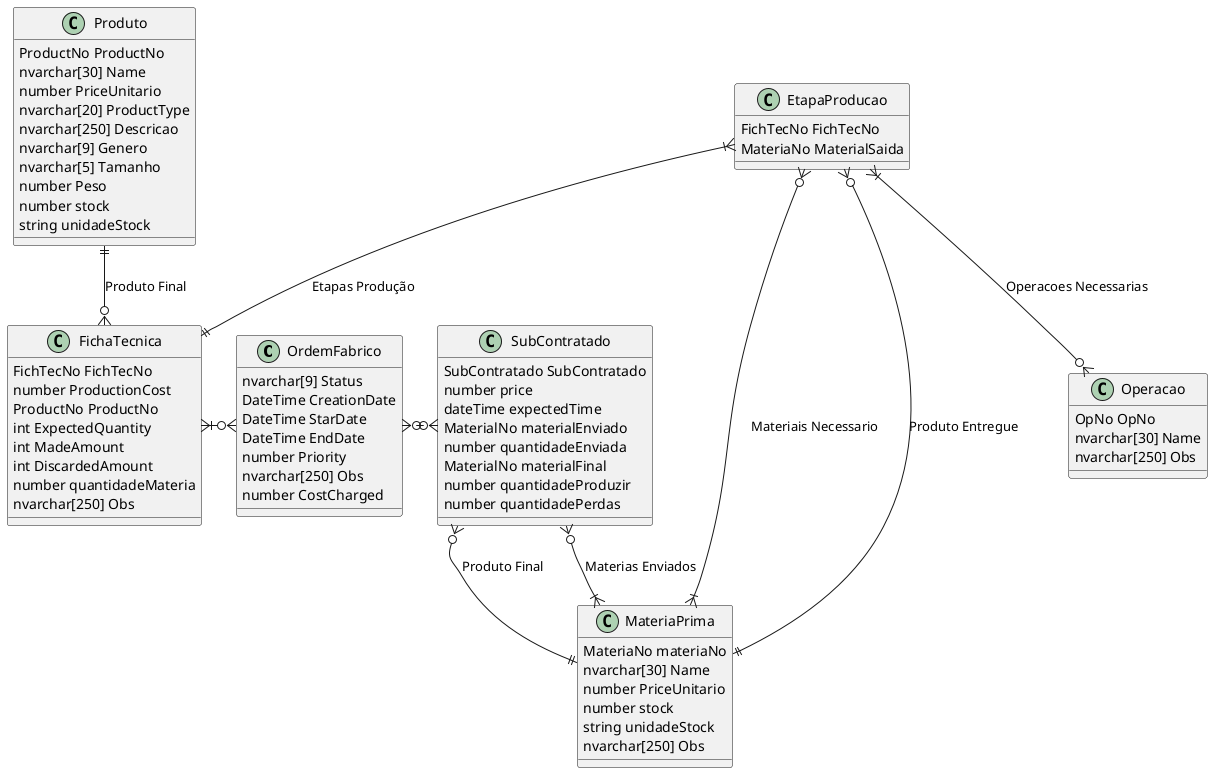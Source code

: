 @startuml tableBD

/'
!Meter realções ternarias
!Ligação da ORdem de Fabrico e Produto mal, o que liga é a ficha Tecnica
'/

class OrdemFabrico {
    nvarchar[9] Status 
    DateTime CreationDate
    DateTime StarDate
    DateTime EndDate
    number Priority
    nvarchar[250] Obs
    number CostCharged
}

class SubContratado {
    SubContratado SubContratado
    number price 
    dateTime expectedTime
    MaterialNo materialEnviado 
    number quantidadeEnviada
    MaterialNo materialFinal
    number quantidadeProduzir
    number quantidadePerdas
}

class FichaTecnica {
    FichTecNo FichTecNo
    number ProductionCost
    ProductNo ProductNo  
    int ExpectedQuantity
    int MadeAmount
    int DiscardedAmount
    number quantidadeMateria  
    nvarchar[250] Obs
}

class EtapaProducao {
    FichTecNo FichTecNo
    MateriaNo MaterialSaida
}

class Produto {
    ProductNo ProductNo
    nvarchar[30] Name 
    number PriceUnitario 
    nvarchar[20] ProductType
    nvarchar[250] Descricao
    nvarchar[9] Genero
    nvarchar[5] Tamanho
    number Peso
    number stock 
    string unidadeStock
}

class MateriaPrima {
    MateriaNo materiaNo
    nvarchar[30] Name 
    number PriceUnitario
    number stock 
    string unidadeStock
    nvarchar[250] Obs
}

class Operacao {
    OpNo OpNo 
    nvarchar[30] Name 
    nvarchar[250] Obs
}

/'
Relacionamento Etapa Producao
'/
EtapaProducao }|--|| FichaTecnica: Etapas Produção
EtapaProducao }|--o{ Operacao: Operacoes Necessarias
EtapaProducao }o--|{ MateriaPrima: Materiais Necessario
EtapaProducao }o--|| MateriaPrima: Produto Entregue

/'
FichaTecnica }o--|{ MateriaPrima: Utiliza(do)
'/
FichaTecnica }|-o{ OrdemFabrico

/'
Relacionamentos do Produto
'/
Produto ||--o{ FichaTecnica: Produto Final

/'
Relacionamento Ordem Fabrico
'/
OrdemFabrico }o-o{ SubContratado

/'
Relacionamento SubContrato
'/
SubContratado }o--|| MateriaPrima: Produto Final
SubContratado }o--|{ MateriaPrima: Materias Enviados
@enduml
